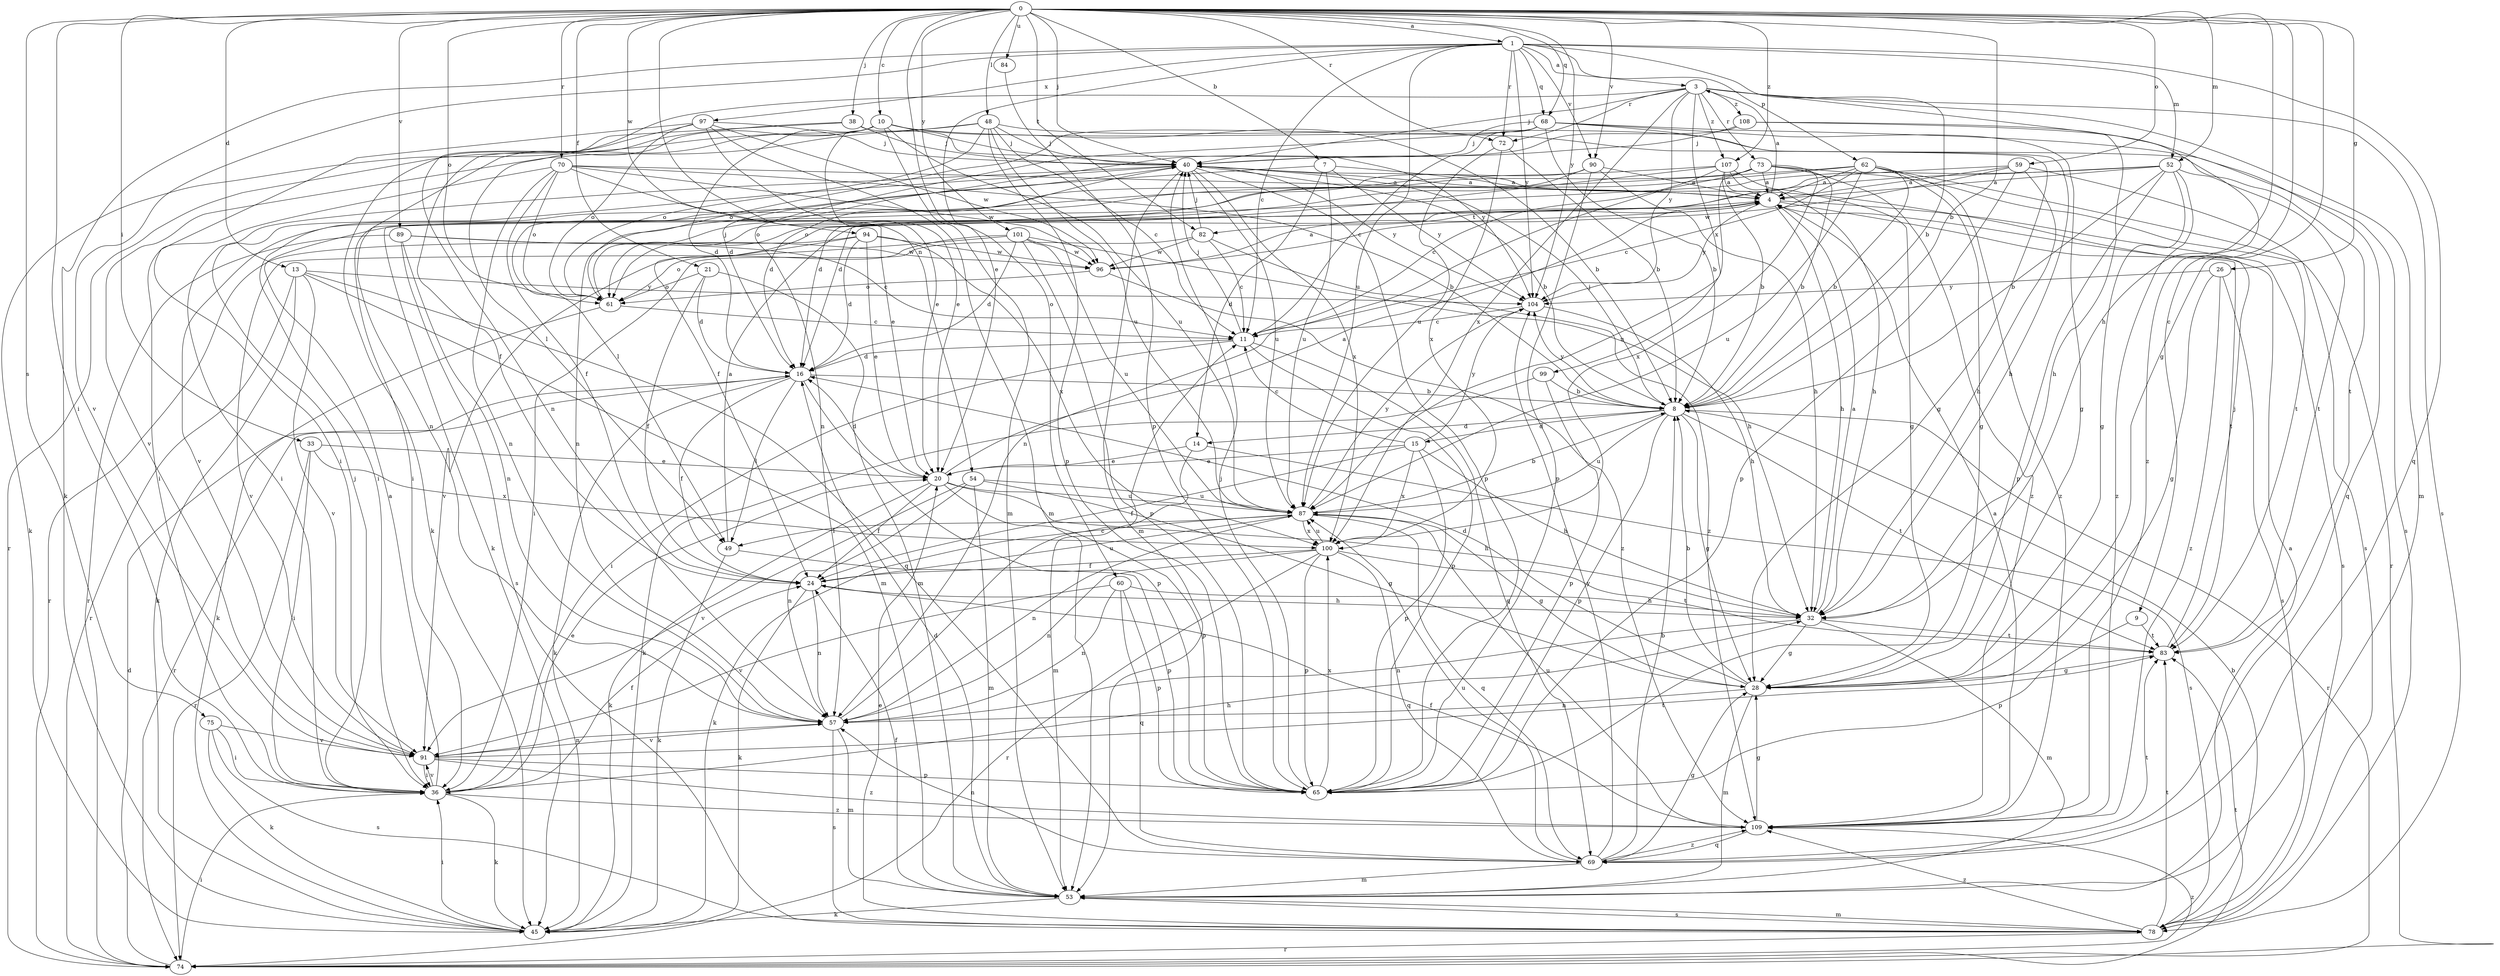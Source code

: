 strict digraph  {
0;
1;
3;
4;
7;
8;
9;
10;
11;
13;
14;
15;
16;
20;
21;
24;
26;
28;
32;
33;
36;
38;
40;
45;
48;
49;
52;
53;
54;
57;
59;
60;
61;
62;
65;
68;
69;
70;
72;
73;
74;
75;
78;
82;
83;
84;
87;
89;
90;
91;
94;
96;
97;
99;
100;
101;
104;
107;
108;
109;
0 -> 1  [label=a];
0 -> 7  [label=b];
0 -> 8  [label=b];
0 -> 9  [label=c];
0 -> 10  [label=c];
0 -> 13  [label=d];
0 -> 21  [label=f];
0 -> 26  [label=g];
0 -> 28  [label=g];
0 -> 32  [label=h];
0 -> 33  [label=i];
0 -> 36  [label=i];
0 -> 38  [label=j];
0 -> 40  [label=j];
0 -> 48  [label=l];
0 -> 52  [label=m];
0 -> 54  [label=n];
0 -> 59  [label=o];
0 -> 60  [label=o];
0 -> 61  [label=o];
0 -> 68  [label=q];
0 -> 70  [label=r];
0 -> 72  [label=r];
0 -> 75  [label=s];
0 -> 82  [label=t];
0 -> 84  [label=u];
0 -> 89  [label=v];
0 -> 90  [label=v];
0 -> 94  [label=w];
0 -> 101  [label=y];
0 -> 104  [label=y];
0 -> 107  [label=z];
1 -> 3  [label=a];
1 -> 8  [label=b];
1 -> 11  [label=c];
1 -> 20  [label=e];
1 -> 45  [label=k];
1 -> 52  [label=m];
1 -> 62  [label=p];
1 -> 68  [label=q];
1 -> 69  [label=q];
1 -> 72  [label=r];
1 -> 87  [label=u];
1 -> 90  [label=v];
1 -> 91  [label=v];
1 -> 97  [label=x];
1 -> 104  [label=y];
3 -> 40  [label=j];
3 -> 53  [label=m];
3 -> 57  [label=n];
3 -> 72  [label=r];
3 -> 73  [label=r];
3 -> 78  [label=s];
3 -> 99  [label=x];
3 -> 100  [label=x];
3 -> 104  [label=y];
3 -> 107  [label=z];
3 -> 108  [label=z];
3 -> 109  [label=z];
4 -> 3  [label=a];
4 -> 32  [label=h];
4 -> 78  [label=s];
4 -> 82  [label=t];
4 -> 83  [label=t];
4 -> 104  [label=y];
7 -> 4  [label=a];
7 -> 14  [label=d];
7 -> 49  [label=l];
7 -> 87  [label=u];
7 -> 104  [label=y];
8 -> 14  [label=d];
8 -> 15  [label=d];
8 -> 28  [label=g];
8 -> 40  [label=j];
8 -> 65  [label=p];
8 -> 74  [label=r];
8 -> 83  [label=t];
8 -> 87  [label=u];
8 -> 104  [label=y];
9 -> 65  [label=p];
9 -> 83  [label=t];
10 -> 8  [label=b];
10 -> 16  [label=d];
10 -> 20  [label=e];
10 -> 28  [label=g];
10 -> 40  [label=j];
10 -> 49  [label=l];
10 -> 53  [label=m];
10 -> 57  [label=n];
10 -> 87  [label=u];
11 -> 16  [label=d];
11 -> 36  [label=i];
11 -> 40  [label=j];
11 -> 65  [label=p];
11 -> 69  [label=q];
13 -> 45  [label=k];
13 -> 53  [label=m];
13 -> 69  [label=q];
13 -> 74  [label=r];
13 -> 91  [label=v];
13 -> 104  [label=y];
14 -> 20  [label=e];
14 -> 53  [label=m];
14 -> 78  [label=s];
15 -> 11  [label=c];
15 -> 20  [label=e];
15 -> 24  [label=f];
15 -> 32  [label=h];
15 -> 65  [label=p];
15 -> 100  [label=x];
15 -> 104  [label=y];
16 -> 8  [label=b];
16 -> 24  [label=f];
16 -> 45  [label=k];
16 -> 49  [label=l];
16 -> 65  [label=p];
16 -> 74  [label=r];
20 -> 4  [label=a];
20 -> 16  [label=d];
20 -> 24  [label=f];
20 -> 32  [label=h];
20 -> 45  [label=k];
20 -> 65  [label=p];
20 -> 87  [label=u];
21 -> 16  [label=d];
21 -> 24  [label=f];
21 -> 53  [label=m];
21 -> 61  [label=o];
24 -> 32  [label=h];
24 -> 45  [label=k];
24 -> 57  [label=n];
24 -> 87  [label=u];
26 -> 28  [label=g];
26 -> 78  [label=s];
26 -> 104  [label=y];
26 -> 109  [label=z];
28 -> 8  [label=b];
28 -> 16  [label=d];
28 -> 53  [label=m];
28 -> 57  [label=n];
32 -> 4  [label=a];
32 -> 28  [label=g];
32 -> 53  [label=m];
32 -> 57  [label=n];
32 -> 83  [label=t];
33 -> 20  [label=e];
33 -> 36  [label=i];
33 -> 74  [label=r];
33 -> 100  [label=x];
36 -> 4  [label=a];
36 -> 20  [label=e];
36 -> 24  [label=f];
36 -> 32  [label=h];
36 -> 40  [label=j];
36 -> 45  [label=k];
36 -> 91  [label=v];
36 -> 109  [label=z];
38 -> 24  [label=f];
38 -> 40  [label=j];
38 -> 45  [label=k];
38 -> 104  [label=y];
40 -> 4  [label=a];
40 -> 8  [label=b];
40 -> 16  [label=d];
40 -> 36  [label=i];
40 -> 53  [label=m];
40 -> 65  [label=p];
40 -> 87  [label=u];
40 -> 100  [label=x];
40 -> 104  [label=y];
45 -> 36  [label=i];
48 -> 11  [label=c];
48 -> 40  [label=j];
48 -> 61  [label=o];
48 -> 65  [label=p];
48 -> 74  [label=r];
48 -> 83  [label=t];
48 -> 87  [label=u];
48 -> 91  [label=v];
49 -> 4  [label=a];
49 -> 45  [label=k];
49 -> 65  [label=p];
52 -> 4  [label=a];
52 -> 8  [label=b];
52 -> 28  [label=g];
52 -> 45  [label=k];
52 -> 61  [label=o];
52 -> 65  [label=p];
52 -> 83  [label=t];
52 -> 109  [label=z];
53 -> 4  [label=a];
53 -> 16  [label=d];
53 -> 24  [label=f];
53 -> 45  [label=k];
53 -> 78  [label=s];
54 -> 28  [label=g];
54 -> 53  [label=m];
54 -> 57  [label=n];
54 -> 87  [label=u];
54 -> 91  [label=v];
57 -> 11  [label=c];
57 -> 53  [label=m];
57 -> 78  [label=s];
57 -> 91  [label=v];
59 -> 4  [label=a];
59 -> 24  [label=f];
59 -> 32  [label=h];
59 -> 65  [label=p];
59 -> 78  [label=s];
59 -> 96  [label=w];
60 -> 32  [label=h];
60 -> 57  [label=n];
60 -> 65  [label=p];
60 -> 69  [label=q];
60 -> 91  [label=v];
61 -> 11  [label=c];
61 -> 40  [label=j];
61 -> 45  [label=k];
62 -> 4  [label=a];
62 -> 8  [label=b];
62 -> 11  [label=c];
62 -> 28  [label=g];
62 -> 36  [label=i];
62 -> 74  [label=r];
62 -> 87  [label=u];
62 -> 91  [label=v];
62 -> 109  [label=z];
65 -> 40  [label=j];
65 -> 100  [label=x];
68 -> 8  [label=b];
68 -> 11  [label=c];
68 -> 28  [label=g];
68 -> 32  [label=h];
68 -> 40  [label=j];
68 -> 57  [label=n];
68 -> 61  [label=o];
68 -> 78  [label=s];
69 -> 8  [label=b];
69 -> 28  [label=g];
69 -> 53  [label=m];
69 -> 57  [label=n];
69 -> 83  [label=t];
69 -> 87  [label=u];
69 -> 104  [label=y];
69 -> 109  [label=z];
70 -> 4  [label=a];
70 -> 8  [label=b];
70 -> 20  [label=e];
70 -> 24  [label=f];
70 -> 36  [label=i];
70 -> 57  [label=n];
70 -> 61  [label=o];
70 -> 96  [label=w];
72 -> 8  [label=b];
72 -> 87  [label=u];
72 -> 100  [label=x];
73 -> 4  [label=a];
73 -> 8  [label=b];
73 -> 36  [label=i];
73 -> 57  [label=n];
73 -> 83  [label=t];
73 -> 87  [label=u];
73 -> 100  [label=x];
73 -> 109  [label=z];
74 -> 16  [label=d];
74 -> 36  [label=i];
74 -> 83  [label=t];
74 -> 109  [label=z];
75 -> 36  [label=i];
75 -> 45  [label=k];
75 -> 78  [label=s];
75 -> 91  [label=v];
78 -> 8  [label=b];
78 -> 20  [label=e];
78 -> 53  [label=m];
78 -> 74  [label=r];
78 -> 83  [label=t];
78 -> 109  [label=z];
82 -> 11  [label=c];
82 -> 36  [label=i];
82 -> 40  [label=j];
82 -> 96  [label=w];
82 -> 109  [label=z];
83 -> 28  [label=g];
83 -> 40  [label=j];
84 -> 65  [label=p];
87 -> 8  [label=b];
87 -> 28  [label=g];
87 -> 45  [label=k];
87 -> 49  [label=l];
87 -> 57  [label=n];
87 -> 69  [label=q];
87 -> 100  [label=x];
87 -> 104  [label=y];
89 -> 11  [label=c];
89 -> 57  [label=n];
89 -> 74  [label=r];
89 -> 78  [label=s];
89 -> 96  [label=w];
90 -> 4  [label=a];
90 -> 16  [label=d];
90 -> 32  [label=h];
90 -> 57  [label=n];
90 -> 65  [label=p];
91 -> 36  [label=i];
91 -> 57  [label=n];
91 -> 65  [label=p];
91 -> 83  [label=t];
91 -> 109  [label=z];
94 -> 16  [label=d];
94 -> 20  [label=e];
94 -> 74  [label=r];
94 -> 91  [label=v];
94 -> 96  [label=w];
94 -> 100  [label=x];
96 -> 4  [label=a];
96 -> 61  [label=o];
96 -> 109  [label=z];
97 -> 20  [label=e];
97 -> 36  [label=i];
97 -> 40  [label=j];
97 -> 45  [label=k];
97 -> 53  [label=m];
97 -> 61  [label=o];
97 -> 96  [label=w];
99 -> 8  [label=b];
99 -> 45  [label=k];
99 -> 65  [label=p];
100 -> 24  [label=f];
100 -> 57  [label=n];
100 -> 65  [label=p];
100 -> 69  [label=q];
100 -> 74  [label=r];
100 -> 83  [label=t];
100 -> 87  [label=u];
101 -> 16  [label=d];
101 -> 32  [label=h];
101 -> 61  [label=o];
101 -> 65  [label=p];
101 -> 87  [label=u];
101 -> 91  [label=v];
101 -> 96  [label=w];
104 -> 11  [label=c];
104 -> 32  [label=h];
107 -> 4  [label=a];
107 -> 8  [label=b];
107 -> 11  [label=c];
107 -> 16  [label=d];
107 -> 28  [label=g];
107 -> 32  [label=h];
107 -> 61  [label=o];
108 -> 16  [label=d];
108 -> 32  [label=h];
108 -> 40  [label=j];
108 -> 69  [label=q];
109 -> 4  [label=a];
109 -> 24  [label=f];
109 -> 28  [label=g];
109 -> 69  [label=q];
109 -> 87  [label=u];
}
